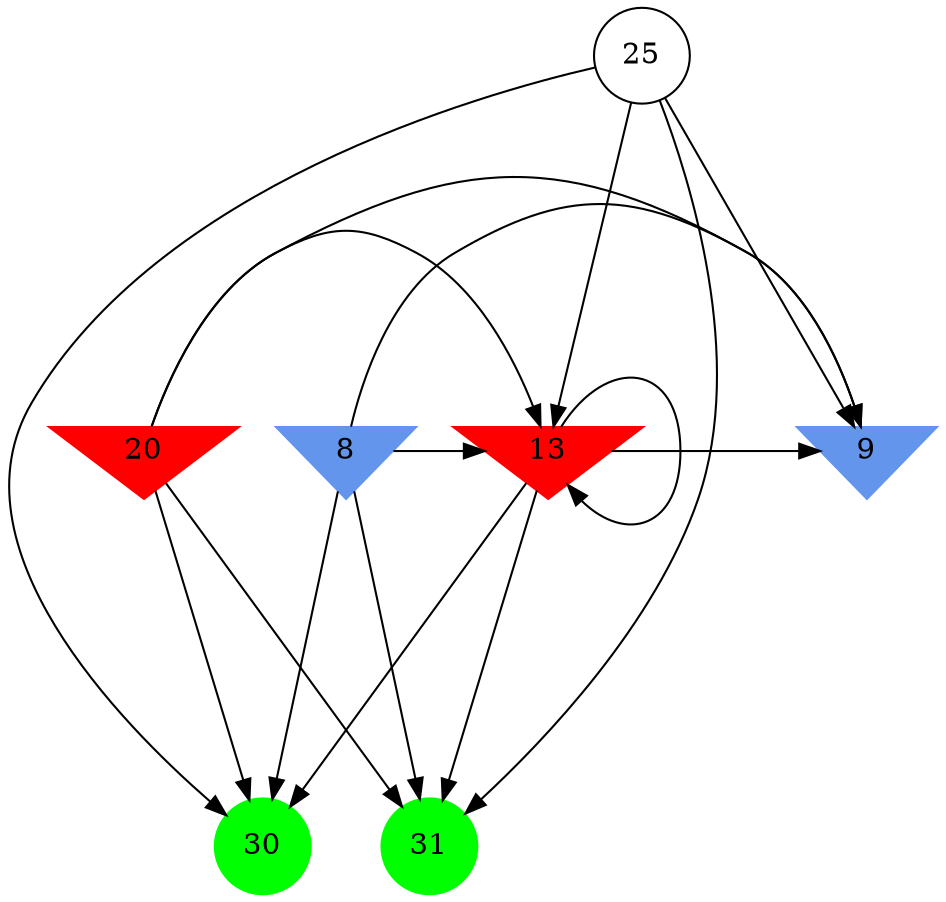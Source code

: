 digraph brain {
	ranksep=2.0;
	8 [shape=invtriangle,style=filled,color=cornflowerblue];
	9 [shape=invtriangle,style=filled,color=cornflowerblue];
	13 [shape=invtriangle,style=filled,color=red];
	20 [shape=invtriangle,style=filled,color=red];
	25 [shape=circle,color=black];
	30 [shape=circle,style=filled,color=green];
	31 [shape=circle,style=filled,color=green];
	20	->	31;
	20	->	13;
	20	->	30;
	20	->	9;
	13	->	31;
	13	->	13;
	13	->	30;
	13	->	9;
	8	->	31;
	8	->	13;
	8	->	30;
	8	->	9;
	25	->	31;
	25	->	13;
	25	->	30;
	25	->	9;
	{ rank=same; 8; 9; 13; 20; }
	{ rank=same; 25; }
	{ rank=same; 30; 31; }
}
